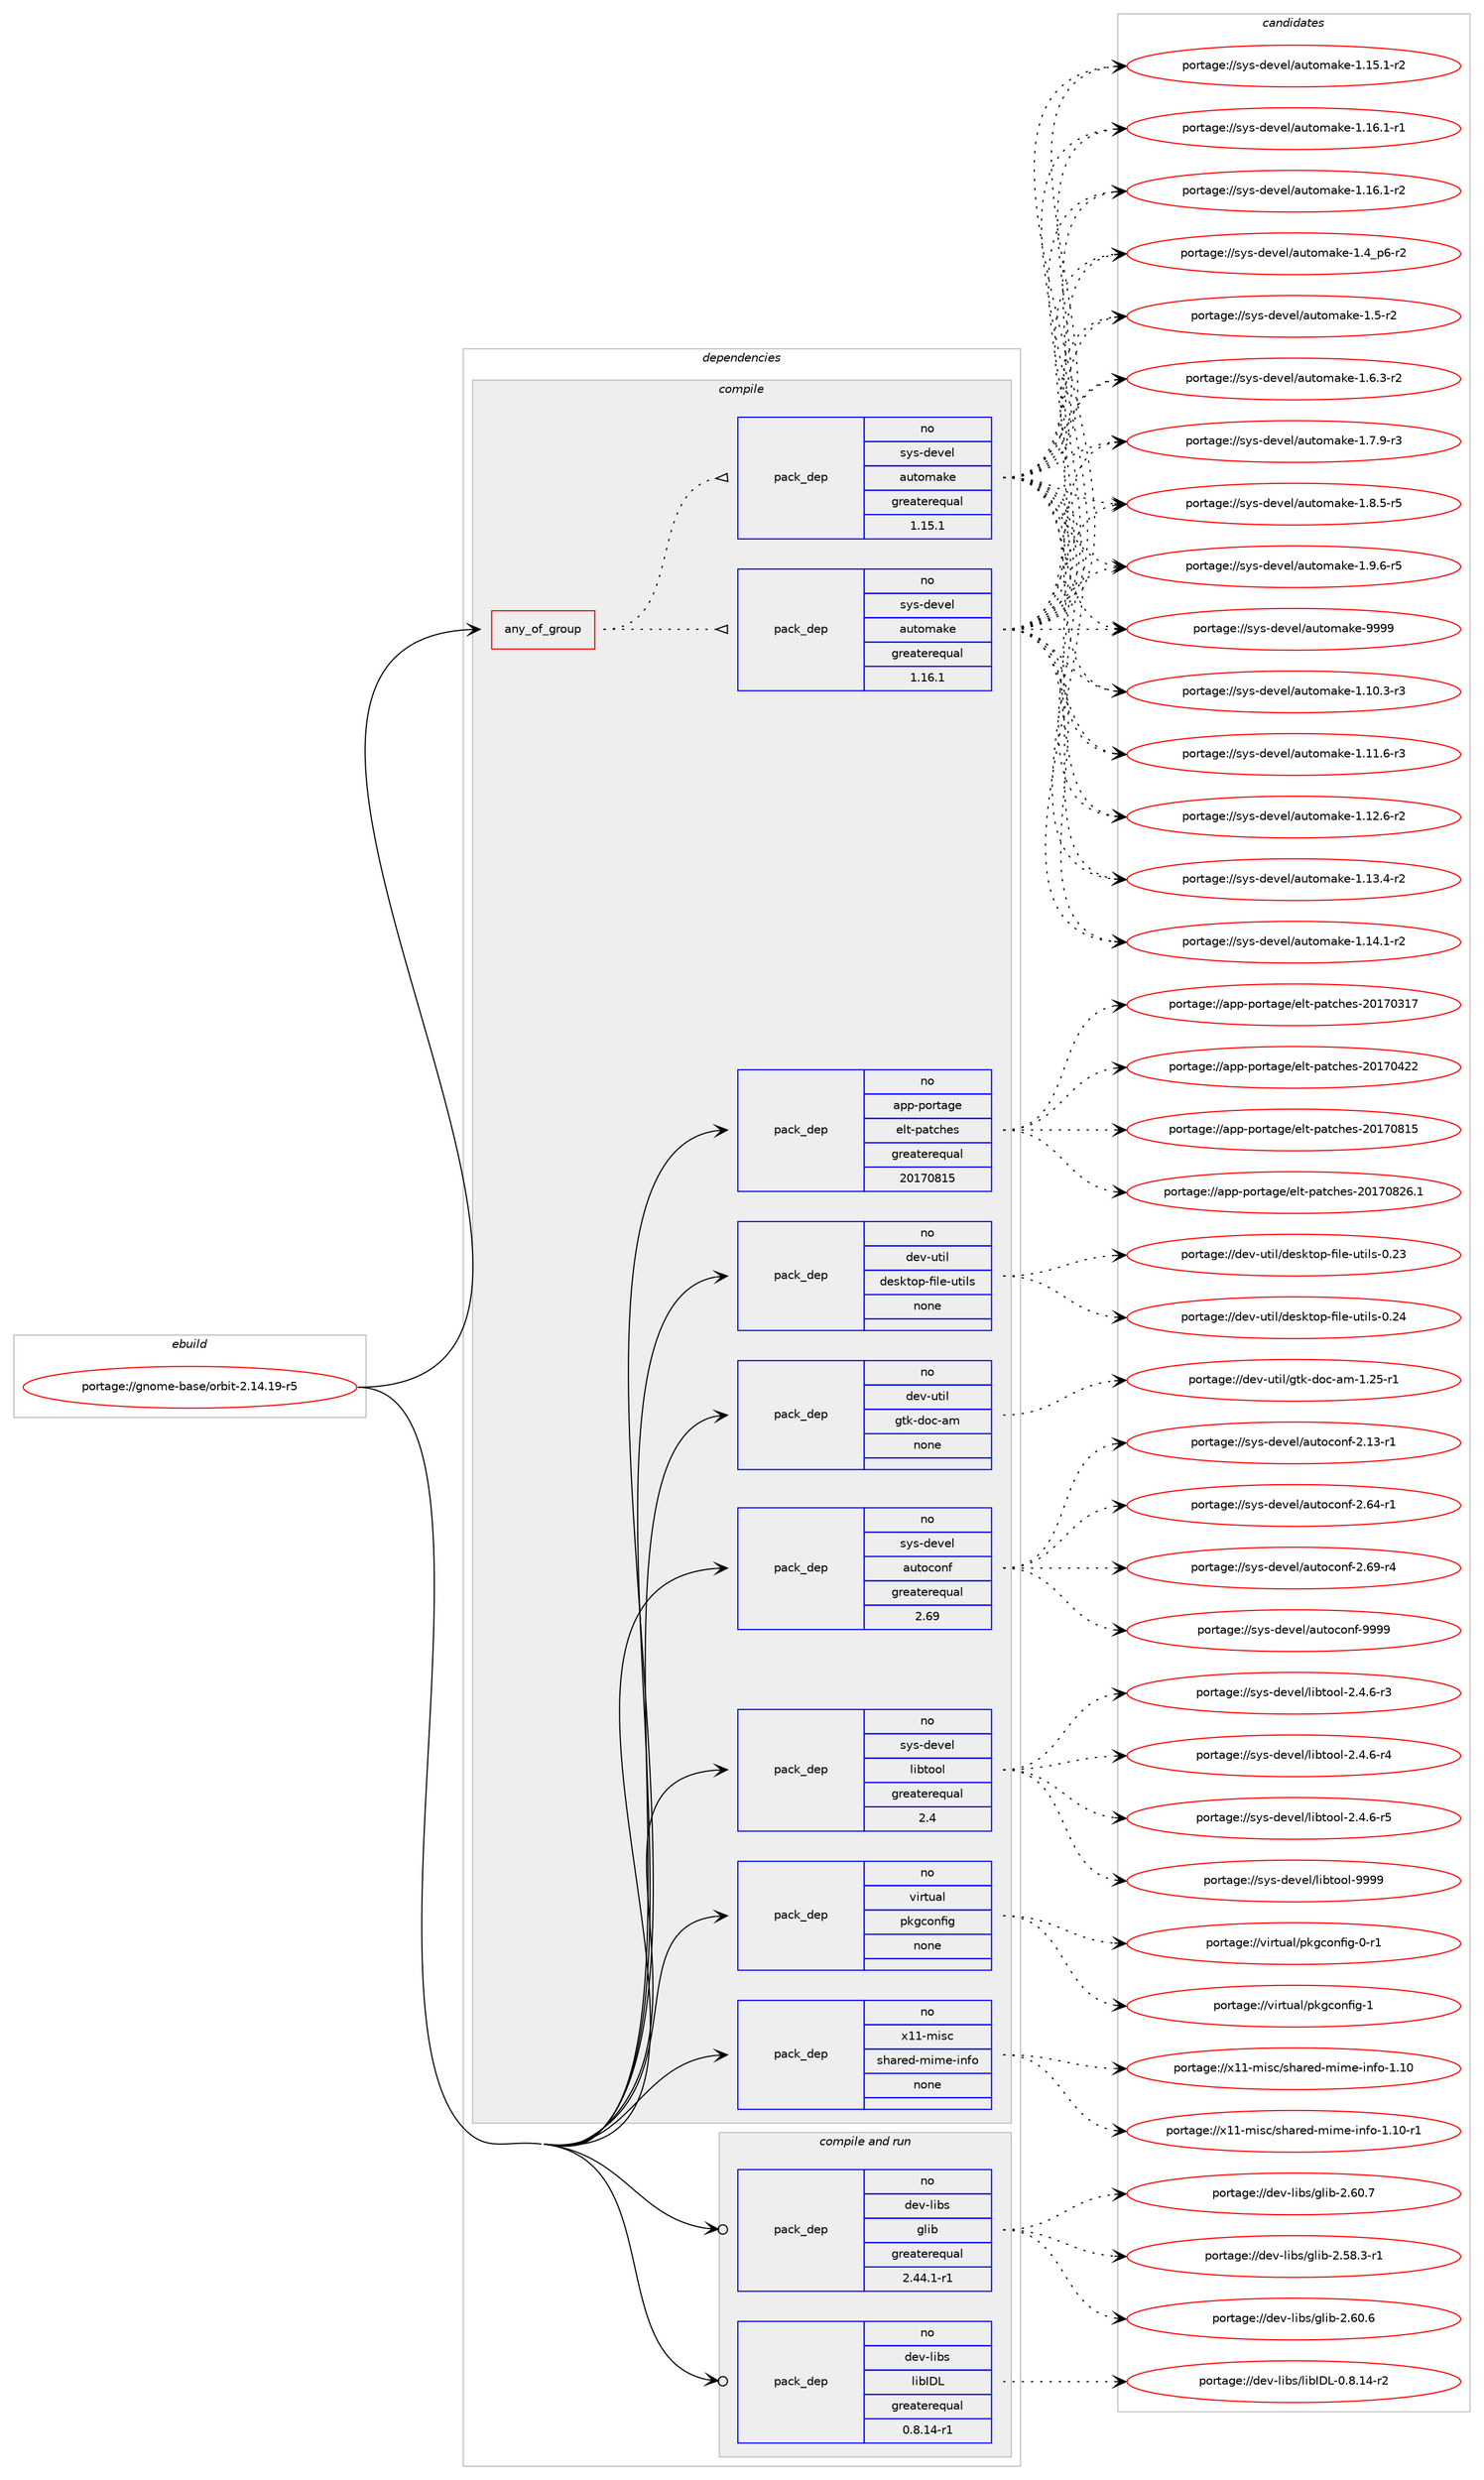 digraph prolog {

# *************
# Graph options
# *************

newrank=true;
concentrate=true;
compound=true;
graph [rankdir=LR,fontname=Helvetica,fontsize=10,ranksep=1.5];#, ranksep=2.5, nodesep=0.2];
edge  [arrowhead=vee];
node  [fontname=Helvetica,fontsize=10];

# **********
# The ebuild
# **********

subgraph cluster_leftcol {
color=gray;
rank=same;
label=<<i>ebuild</i>>;
id [label="portage://gnome-base/orbit-2.14.19-r5", color=red, width=4, href="../gnome-base/orbit-2.14.19-r5.svg"];
}

# ****************
# The dependencies
# ****************

subgraph cluster_midcol {
color=gray;
label=<<i>dependencies</i>>;
subgraph cluster_compile {
fillcolor="#eeeeee";
style=filled;
label=<<i>compile</i>>;
subgraph any3995 {
dependency279772 [label=<<TABLE BORDER="0" CELLBORDER="1" CELLSPACING="0" CELLPADDING="4"><TR><TD CELLPADDING="10">any_of_group</TD></TR></TABLE>>, shape=none, color=red];subgraph pack201460 {
dependency279773 [label=<<TABLE BORDER="0" CELLBORDER="1" CELLSPACING="0" CELLPADDING="4" WIDTH="220"><TR><TD ROWSPAN="6" CELLPADDING="30">pack_dep</TD></TR><TR><TD WIDTH="110">no</TD></TR><TR><TD>sys-devel</TD></TR><TR><TD>automake</TD></TR><TR><TD>greaterequal</TD></TR><TR><TD>1.16.1</TD></TR></TABLE>>, shape=none, color=blue];
}
dependency279772:e -> dependency279773:w [weight=20,style="dotted",arrowhead="oinv"];
subgraph pack201461 {
dependency279774 [label=<<TABLE BORDER="0" CELLBORDER="1" CELLSPACING="0" CELLPADDING="4" WIDTH="220"><TR><TD ROWSPAN="6" CELLPADDING="30">pack_dep</TD></TR><TR><TD WIDTH="110">no</TD></TR><TR><TD>sys-devel</TD></TR><TR><TD>automake</TD></TR><TR><TD>greaterequal</TD></TR><TR><TD>1.15.1</TD></TR></TABLE>>, shape=none, color=blue];
}
dependency279772:e -> dependency279774:w [weight=20,style="dotted",arrowhead="oinv"];
}
id:e -> dependency279772:w [weight=20,style="solid",arrowhead="vee"];
subgraph pack201462 {
dependency279775 [label=<<TABLE BORDER="0" CELLBORDER="1" CELLSPACING="0" CELLPADDING="4" WIDTH="220"><TR><TD ROWSPAN="6" CELLPADDING="30">pack_dep</TD></TR><TR><TD WIDTH="110">no</TD></TR><TR><TD>app-portage</TD></TR><TR><TD>elt-patches</TD></TR><TR><TD>greaterequal</TD></TR><TR><TD>20170815</TD></TR></TABLE>>, shape=none, color=blue];
}
id:e -> dependency279775:w [weight=20,style="solid",arrowhead="vee"];
subgraph pack201463 {
dependency279776 [label=<<TABLE BORDER="0" CELLBORDER="1" CELLSPACING="0" CELLPADDING="4" WIDTH="220"><TR><TD ROWSPAN="6" CELLPADDING="30">pack_dep</TD></TR><TR><TD WIDTH="110">no</TD></TR><TR><TD>dev-util</TD></TR><TR><TD>desktop-file-utils</TD></TR><TR><TD>none</TD></TR><TR><TD></TD></TR></TABLE>>, shape=none, color=blue];
}
id:e -> dependency279776:w [weight=20,style="solid",arrowhead="vee"];
subgraph pack201464 {
dependency279777 [label=<<TABLE BORDER="0" CELLBORDER="1" CELLSPACING="0" CELLPADDING="4" WIDTH="220"><TR><TD ROWSPAN="6" CELLPADDING="30">pack_dep</TD></TR><TR><TD WIDTH="110">no</TD></TR><TR><TD>dev-util</TD></TR><TR><TD>gtk-doc-am</TD></TR><TR><TD>none</TD></TR><TR><TD></TD></TR></TABLE>>, shape=none, color=blue];
}
id:e -> dependency279777:w [weight=20,style="solid",arrowhead="vee"];
subgraph pack201465 {
dependency279778 [label=<<TABLE BORDER="0" CELLBORDER="1" CELLSPACING="0" CELLPADDING="4" WIDTH="220"><TR><TD ROWSPAN="6" CELLPADDING="30">pack_dep</TD></TR><TR><TD WIDTH="110">no</TD></TR><TR><TD>sys-devel</TD></TR><TR><TD>autoconf</TD></TR><TR><TD>greaterequal</TD></TR><TR><TD>2.69</TD></TR></TABLE>>, shape=none, color=blue];
}
id:e -> dependency279778:w [weight=20,style="solid",arrowhead="vee"];
subgraph pack201466 {
dependency279779 [label=<<TABLE BORDER="0" CELLBORDER="1" CELLSPACING="0" CELLPADDING="4" WIDTH="220"><TR><TD ROWSPAN="6" CELLPADDING="30">pack_dep</TD></TR><TR><TD WIDTH="110">no</TD></TR><TR><TD>sys-devel</TD></TR><TR><TD>libtool</TD></TR><TR><TD>greaterequal</TD></TR><TR><TD>2.4</TD></TR></TABLE>>, shape=none, color=blue];
}
id:e -> dependency279779:w [weight=20,style="solid",arrowhead="vee"];
subgraph pack201467 {
dependency279780 [label=<<TABLE BORDER="0" CELLBORDER="1" CELLSPACING="0" CELLPADDING="4" WIDTH="220"><TR><TD ROWSPAN="6" CELLPADDING="30">pack_dep</TD></TR><TR><TD WIDTH="110">no</TD></TR><TR><TD>virtual</TD></TR><TR><TD>pkgconfig</TD></TR><TR><TD>none</TD></TR><TR><TD></TD></TR></TABLE>>, shape=none, color=blue];
}
id:e -> dependency279780:w [weight=20,style="solid",arrowhead="vee"];
subgraph pack201468 {
dependency279781 [label=<<TABLE BORDER="0" CELLBORDER="1" CELLSPACING="0" CELLPADDING="4" WIDTH="220"><TR><TD ROWSPAN="6" CELLPADDING="30">pack_dep</TD></TR><TR><TD WIDTH="110">no</TD></TR><TR><TD>x11-misc</TD></TR><TR><TD>shared-mime-info</TD></TR><TR><TD>none</TD></TR><TR><TD></TD></TR></TABLE>>, shape=none, color=blue];
}
id:e -> dependency279781:w [weight=20,style="solid",arrowhead="vee"];
}
subgraph cluster_compileandrun {
fillcolor="#eeeeee";
style=filled;
label=<<i>compile and run</i>>;
subgraph pack201469 {
dependency279782 [label=<<TABLE BORDER="0" CELLBORDER="1" CELLSPACING="0" CELLPADDING="4" WIDTH="220"><TR><TD ROWSPAN="6" CELLPADDING="30">pack_dep</TD></TR><TR><TD WIDTH="110">no</TD></TR><TR><TD>dev-libs</TD></TR><TR><TD>glib</TD></TR><TR><TD>greaterequal</TD></TR><TR><TD>2.44.1-r1</TD></TR></TABLE>>, shape=none, color=blue];
}
id:e -> dependency279782:w [weight=20,style="solid",arrowhead="odotvee"];
subgraph pack201470 {
dependency279783 [label=<<TABLE BORDER="0" CELLBORDER="1" CELLSPACING="0" CELLPADDING="4" WIDTH="220"><TR><TD ROWSPAN="6" CELLPADDING="30">pack_dep</TD></TR><TR><TD WIDTH="110">no</TD></TR><TR><TD>dev-libs</TD></TR><TR><TD>libIDL</TD></TR><TR><TD>greaterequal</TD></TR><TR><TD>0.8.14-r1</TD></TR></TABLE>>, shape=none, color=blue];
}
id:e -> dependency279783:w [weight=20,style="solid",arrowhead="odotvee"];
}
subgraph cluster_run {
fillcolor="#eeeeee";
style=filled;
label=<<i>run</i>>;
}
}

# **************
# The candidates
# **************

subgraph cluster_choices {
rank=same;
color=gray;
label=<<i>candidates</i>>;

subgraph choice201460 {
color=black;
nodesep=1;
choiceportage11512111545100101118101108479711711611110997107101454946494846514511451 [label="portage://sys-devel/automake-1.10.3-r3", color=red, width=4,href="../sys-devel/automake-1.10.3-r3.svg"];
choiceportage11512111545100101118101108479711711611110997107101454946494946544511451 [label="portage://sys-devel/automake-1.11.6-r3", color=red, width=4,href="../sys-devel/automake-1.11.6-r3.svg"];
choiceportage11512111545100101118101108479711711611110997107101454946495046544511450 [label="portage://sys-devel/automake-1.12.6-r2", color=red, width=4,href="../sys-devel/automake-1.12.6-r2.svg"];
choiceportage11512111545100101118101108479711711611110997107101454946495146524511450 [label="portage://sys-devel/automake-1.13.4-r2", color=red, width=4,href="../sys-devel/automake-1.13.4-r2.svg"];
choiceportage11512111545100101118101108479711711611110997107101454946495246494511450 [label="portage://sys-devel/automake-1.14.1-r2", color=red, width=4,href="../sys-devel/automake-1.14.1-r2.svg"];
choiceportage11512111545100101118101108479711711611110997107101454946495346494511450 [label="portage://sys-devel/automake-1.15.1-r2", color=red, width=4,href="../sys-devel/automake-1.15.1-r2.svg"];
choiceportage11512111545100101118101108479711711611110997107101454946495446494511449 [label="portage://sys-devel/automake-1.16.1-r1", color=red, width=4,href="../sys-devel/automake-1.16.1-r1.svg"];
choiceportage11512111545100101118101108479711711611110997107101454946495446494511450 [label="portage://sys-devel/automake-1.16.1-r2", color=red, width=4,href="../sys-devel/automake-1.16.1-r2.svg"];
choiceportage115121115451001011181011084797117116111109971071014549465295112544511450 [label="portage://sys-devel/automake-1.4_p6-r2", color=red, width=4,href="../sys-devel/automake-1.4_p6-r2.svg"];
choiceportage11512111545100101118101108479711711611110997107101454946534511450 [label="portage://sys-devel/automake-1.5-r2", color=red, width=4,href="../sys-devel/automake-1.5-r2.svg"];
choiceportage115121115451001011181011084797117116111109971071014549465446514511450 [label="portage://sys-devel/automake-1.6.3-r2", color=red, width=4,href="../sys-devel/automake-1.6.3-r2.svg"];
choiceportage115121115451001011181011084797117116111109971071014549465546574511451 [label="portage://sys-devel/automake-1.7.9-r3", color=red, width=4,href="../sys-devel/automake-1.7.9-r3.svg"];
choiceportage115121115451001011181011084797117116111109971071014549465646534511453 [label="portage://sys-devel/automake-1.8.5-r5", color=red, width=4,href="../sys-devel/automake-1.8.5-r5.svg"];
choiceportage115121115451001011181011084797117116111109971071014549465746544511453 [label="portage://sys-devel/automake-1.9.6-r5", color=red, width=4,href="../sys-devel/automake-1.9.6-r5.svg"];
choiceportage115121115451001011181011084797117116111109971071014557575757 [label="portage://sys-devel/automake-9999", color=red, width=4,href="../sys-devel/automake-9999.svg"];
dependency279773:e -> choiceportage11512111545100101118101108479711711611110997107101454946494846514511451:w [style=dotted,weight="100"];
dependency279773:e -> choiceportage11512111545100101118101108479711711611110997107101454946494946544511451:w [style=dotted,weight="100"];
dependency279773:e -> choiceportage11512111545100101118101108479711711611110997107101454946495046544511450:w [style=dotted,weight="100"];
dependency279773:e -> choiceportage11512111545100101118101108479711711611110997107101454946495146524511450:w [style=dotted,weight="100"];
dependency279773:e -> choiceportage11512111545100101118101108479711711611110997107101454946495246494511450:w [style=dotted,weight="100"];
dependency279773:e -> choiceportage11512111545100101118101108479711711611110997107101454946495346494511450:w [style=dotted,weight="100"];
dependency279773:e -> choiceportage11512111545100101118101108479711711611110997107101454946495446494511449:w [style=dotted,weight="100"];
dependency279773:e -> choiceportage11512111545100101118101108479711711611110997107101454946495446494511450:w [style=dotted,weight="100"];
dependency279773:e -> choiceportage115121115451001011181011084797117116111109971071014549465295112544511450:w [style=dotted,weight="100"];
dependency279773:e -> choiceportage11512111545100101118101108479711711611110997107101454946534511450:w [style=dotted,weight="100"];
dependency279773:e -> choiceportage115121115451001011181011084797117116111109971071014549465446514511450:w [style=dotted,weight="100"];
dependency279773:e -> choiceportage115121115451001011181011084797117116111109971071014549465546574511451:w [style=dotted,weight="100"];
dependency279773:e -> choiceportage115121115451001011181011084797117116111109971071014549465646534511453:w [style=dotted,weight="100"];
dependency279773:e -> choiceportage115121115451001011181011084797117116111109971071014549465746544511453:w [style=dotted,weight="100"];
dependency279773:e -> choiceportage115121115451001011181011084797117116111109971071014557575757:w [style=dotted,weight="100"];
}
subgraph choice201461 {
color=black;
nodesep=1;
choiceportage11512111545100101118101108479711711611110997107101454946494846514511451 [label="portage://sys-devel/automake-1.10.3-r3", color=red, width=4,href="../sys-devel/automake-1.10.3-r3.svg"];
choiceportage11512111545100101118101108479711711611110997107101454946494946544511451 [label="portage://sys-devel/automake-1.11.6-r3", color=red, width=4,href="../sys-devel/automake-1.11.6-r3.svg"];
choiceportage11512111545100101118101108479711711611110997107101454946495046544511450 [label="portage://sys-devel/automake-1.12.6-r2", color=red, width=4,href="../sys-devel/automake-1.12.6-r2.svg"];
choiceportage11512111545100101118101108479711711611110997107101454946495146524511450 [label="portage://sys-devel/automake-1.13.4-r2", color=red, width=4,href="../sys-devel/automake-1.13.4-r2.svg"];
choiceportage11512111545100101118101108479711711611110997107101454946495246494511450 [label="portage://sys-devel/automake-1.14.1-r2", color=red, width=4,href="../sys-devel/automake-1.14.1-r2.svg"];
choiceportage11512111545100101118101108479711711611110997107101454946495346494511450 [label="portage://sys-devel/automake-1.15.1-r2", color=red, width=4,href="../sys-devel/automake-1.15.1-r2.svg"];
choiceportage11512111545100101118101108479711711611110997107101454946495446494511449 [label="portage://sys-devel/automake-1.16.1-r1", color=red, width=4,href="../sys-devel/automake-1.16.1-r1.svg"];
choiceportage11512111545100101118101108479711711611110997107101454946495446494511450 [label="portage://sys-devel/automake-1.16.1-r2", color=red, width=4,href="../sys-devel/automake-1.16.1-r2.svg"];
choiceportage115121115451001011181011084797117116111109971071014549465295112544511450 [label="portage://sys-devel/automake-1.4_p6-r2", color=red, width=4,href="../sys-devel/automake-1.4_p6-r2.svg"];
choiceportage11512111545100101118101108479711711611110997107101454946534511450 [label="portage://sys-devel/automake-1.5-r2", color=red, width=4,href="../sys-devel/automake-1.5-r2.svg"];
choiceportage115121115451001011181011084797117116111109971071014549465446514511450 [label="portage://sys-devel/automake-1.6.3-r2", color=red, width=4,href="../sys-devel/automake-1.6.3-r2.svg"];
choiceportage115121115451001011181011084797117116111109971071014549465546574511451 [label="portage://sys-devel/automake-1.7.9-r3", color=red, width=4,href="../sys-devel/automake-1.7.9-r3.svg"];
choiceportage115121115451001011181011084797117116111109971071014549465646534511453 [label="portage://sys-devel/automake-1.8.5-r5", color=red, width=4,href="../sys-devel/automake-1.8.5-r5.svg"];
choiceportage115121115451001011181011084797117116111109971071014549465746544511453 [label="portage://sys-devel/automake-1.9.6-r5", color=red, width=4,href="../sys-devel/automake-1.9.6-r5.svg"];
choiceportage115121115451001011181011084797117116111109971071014557575757 [label="portage://sys-devel/automake-9999", color=red, width=4,href="../sys-devel/automake-9999.svg"];
dependency279774:e -> choiceportage11512111545100101118101108479711711611110997107101454946494846514511451:w [style=dotted,weight="100"];
dependency279774:e -> choiceportage11512111545100101118101108479711711611110997107101454946494946544511451:w [style=dotted,weight="100"];
dependency279774:e -> choiceportage11512111545100101118101108479711711611110997107101454946495046544511450:w [style=dotted,weight="100"];
dependency279774:e -> choiceportage11512111545100101118101108479711711611110997107101454946495146524511450:w [style=dotted,weight="100"];
dependency279774:e -> choiceportage11512111545100101118101108479711711611110997107101454946495246494511450:w [style=dotted,weight="100"];
dependency279774:e -> choiceportage11512111545100101118101108479711711611110997107101454946495346494511450:w [style=dotted,weight="100"];
dependency279774:e -> choiceportage11512111545100101118101108479711711611110997107101454946495446494511449:w [style=dotted,weight="100"];
dependency279774:e -> choiceportage11512111545100101118101108479711711611110997107101454946495446494511450:w [style=dotted,weight="100"];
dependency279774:e -> choiceportage115121115451001011181011084797117116111109971071014549465295112544511450:w [style=dotted,weight="100"];
dependency279774:e -> choiceportage11512111545100101118101108479711711611110997107101454946534511450:w [style=dotted,weight="100"];
dependency279774:e -> choiceportage115121115451001011181011084797117116111109971071014549465446514511450:w [style=dotted,weight="100"];
dependency279774:e -> choiceportage115121115451001011181011084797117116111109971071014549465546574511451:w [style=dotted,weight="100"];
dependency279774:e -> choiceportage115121115451001011181011084797117116111109971071014549465646534511453:w [style=dotted,weight="100"];
dependency279774:e -> choiceportage115121115451001011181011084797117116111109971071014549465746544511453:w [style=dotted,weight="100"];
dependency279774:e -> choiceportage115121115451001011181011084797117116111109971071014557575757:w [style=dotted,weight="100"];
}
subgraph choice201462 {
color=black;
nodesep=1;
choiceportage97112112451121111141169710310147101108116451129711699104101115455048495548514955 [label="portage://app-portage/elt-patches-20170317", color=red, width=4,href="../app-portage/elt-patches-20170317.svg"];
choiceportage97112112451121111141169710310147101108116451129711699104101115455048495548525050 [label="portage://app-portage/elt-patches-20170422", color=red, width=4,href="../app-portage/elt-patches-20170422.svg"];
choiceportage97112112451121111141169710310147101108116451129711699104101115455048495548564953 [label="portage://app-portage/elt-patches-20170815", color=red, width=4,href="../app-portage/elt-patches-20170815.svg"];
choiceportage971121124511211111411697103101471011081164511297116991041011154550484955485650544649 [label="portage://app-portage/elt-patches-20170826.1", color=red, width=4,href="../app-portage/elt-patches-20170826.1.svg"];
dependency279775:e -> choiceportage97112112451121111141169710310147101108116451129711699104101115455048495548514955:w [style=dotted,weight="100"];
dependency279775:e -> choiceportage97112112451121111141169710310147101108116451129711699104101115455048495548525050:w [style=dotted,weight="100"];
dependency279775:e -> choiceportage97112112451121111141169710310147101108116451129711699104101115455048495548564953:w [style=dotted,weight="100"];
dependency279775:e -> choiceportage971121124511211111411697103101471011081164511297116991041011154550484955485650544649:w [style=dotted,weight="100"];
}
subgraph choice201463 {
color=black;
nodesep=1;
choiceportage100101118451171161051084710010111510711611111245102105108101451171161051081154548465051 [label="portage://dev-util/desktop-file-utils-0.23", color=red, width=4,href="../dev-util/desktop-file-utils-0.23.svg"];
choiceportage100101118451171161051084710010111510711611111245102105108101451171161051081154548465052 [label="portage://dev-util/desktop-file-utils-0.24", color=red, width=4,href="../dev-util/desktop-file-utils-0.24.svg"];
dependency279776:e -> choiceportage100101118451171161051084710010111510711611111245102105108101451171161051081154548465051:w [style=dotted,weight="100"];
dependency279776:e -> choiceportage100101118451171161051084710010111510711611111245102105108101451171161051081154548465052:w [style=dotted,weight="100"];
}
subgraph choice201464 {
color=black;
nodesep=1;
choiceportage10010111845117116105108471031161074510011199459710945494650534511449 [label="portage://dev-util/gtk-doc-am-1.25-r1", color=red, width=4,href="../dev-util/gtk-doc-am-1.25-r1.svg"];
dependency279777:e -> choiceportage10010111845117116105108471031161074510011199459710945494650534511449:w [style=dotted,weight="100"];
}
subgraph choice201465 {
color=black;
nodesep=1;
choiceportage1151211154510010111810110847971171161119911111010245504649514511449 [label="portage://sys-devel/autoconf-2.13-r1", color=red, width=4,href="../sys-devel/autoconf-2.13-r1.svg"];
choiceportage1151211154510010111810110847971171161119911111010245504654524511449 [label="portage://sys-devel/autoconf-2.64-r1", color=red, width=4,href="../sys-devel/autoconf-2.64-r1.svg"];
choiceportage1151211154510010111810110847971171161119911111010245504654574511452 [label="portage://sys-devel/autoconf-2.69-r4", color=red, width=4,href="../sys-devel/autoconf-2.69-r4.svg"];
choiceportage115121115451001011181011084797117116111991111101024557575757 [label="portage://sys-devel/autoconf-9999", color=red, width=4,href="../sys-devel/autoconf-9999.svg"];
dependency279778:e -> choiceportage1151211154510010111810110847971171161119911111010245504649514511449:w [style=dotted,weight="100"];
dependency279778:e -> choiceportage1151211154510010111810110847971171161119911111010245504654524511449:w [style=dotted,weight="100"];
dependency279778:e -> choiceportage1151211154510010111810110847971171161119911111010245504654574511452:w [style=dotted,weight="100"];
dependency279778:e -> choiceportage115121115451001011181011084797117116111991111101024557575757:w [style=dotted,weight="100"];
}
subgraph choice201466 {
color=black;
nodesep=1;
choiceportage1151211154510010111810110847108105981161111111084550465246544511451 [label="portage://sys-devel/libtool-2.4.6-r3", color=red, width=4,href="../sys-devel/libtool-2.4.6-r3.svg"];
choiceportage1151211154510010111810110847108105981161111111084550465246544511452 [label="portage://sys-devel/libtool-2.4.6-r4", color=red, width=4,href="../sys-devel/libtool-2.4.6-r4.svg"];
choiceportage1151211154510010111810110847108105981161111111084550465246544511453 [label="portage://sys-devel/libtool-2.4.6-r5", color=red, width=4,href="../sys-devel/libtool-2.4.6-r5.svg"];
choiceportage1151211154510010111810110847108105981161111111084557575757 [label="portage://sys-devel/libtool-9999", color=red, width=4,href="../sys-devel/libtool-9999.svg"];
dependency279779:e -> choiceportage1151211154510010111810110847108105981161111111084550465246544511451:w [style=dotted,weight="100"];
dependency279779:e -> choiceportage1151211154510010111810110847108105981161111111084550465246544511452:w [style=dotted,weight="100"];
dependency279779:e -> choiceportage1151211154510010111810110847108105981161111111084550465246544511453:w [style=dotted,weight="100"];
dependency279779:e -> choiceportage1151211154510010111810110847108105981161111111084557575757:w [style=dotted,weight="100"];
}
subgraph choice201467 {
color=black;
nodesep=1;
choiceportage11810511411611797108471121071039911111010210510345484511449 [label="portage://virtual/pkgconfig-0-r1", color=red, width=4,href="../virtual/pkgconfig-0-r1.svg"];
choiceportage1181051141161179710847112107103991111101021051034549 [label="portage://virtual/pkgconfig-1", color=red, width=4,href="../virtual/pkgconfig-1.svg"];
dependency279780:e -> choiceportage11810511411611797108471121071039911111010210510345484511449:w [style=dotted,weight="100"];
dependency279780:e -> choiceportage1181051141161179710847112107103991111101021051034549:w [style=dotted,weight="100"];
}
subgraph choice201468 {
color=black;
nodesep=1;
choiceportage12049494510910511599471151049711410110045109105109101451051101021114549464948 [label="portage://x11-misc/shared-mime-info-1.10", color=red, width=4,href="../x11-misc/shared-mime-info-1.10.svg"];
choiceportage120494945109105115994711510497114101100451091051091014510511010211145494649484511449 [label="portage://x11-misc/shared-mime-info-1.10-r1", color=red, width=4,href="../x11-misc/shared-mime-info-1.10-r1.svg"];
dependency279781:e -> choiceportage12049494510910511599471151049711410110045109105109101451051101021114549464948:w [style=dotted,weight="100"];
dependency279781:e -> choiceportage120494945109105115994711510497114101100451091051091014510511010211145494649484511449:w [style=dotted,weight="100"];
}
subgraph choice201469 {
color=black;
nodesep=1;
choiceportage10010111845108105981154710310810598455046535646514511449 [label="portage://dev-libs/glib-2.58.3-r1", color=red, width=4,href="../dev-libs/glib-2.58.3-r1.svg"];
choiceportage1001011184510810598115471031081059845504654484654 [label="portage://dev-libs/glib-2.60.6", color=red, width=4,href="../dev-libs/glib-2.60.6.svg"];
choiceportage1001011184510810598115471031081059845504654484655 [label="portage://dev-libs/glib-2.60.7", color=red, width=4,href="../dev-libs/glib-2.60.7.svg"];
dependency279782:e -> choiceportage10010111845108105981154710310810598455046535646514511449:w [style=dotted,weight="100"];
dependency279782:e -> choiceportage1001011184510810598115471031081059845504654484654:w [style=dotted,weight="100"];
dependency279782:e -> choiceportage1001011184510810598115471031081059845504654484655:w [style=dotted,weight="100"];
}
subgraph choice201470 {
color=black;
nodesep=1;
choiceportage10010111845108105981154710810598736876454846564649524511450 [label="portage://dev-libs/libIDL-0.8.14-r2", color=red, width=4,href="../dev-libs/libIDL-0.8.14-r2.svg"];
dependency279783:e -> choiceportage10010111845108105981154710810598736876454846564649524511450:w [style=dotted,weight="100"];
}
}

}

